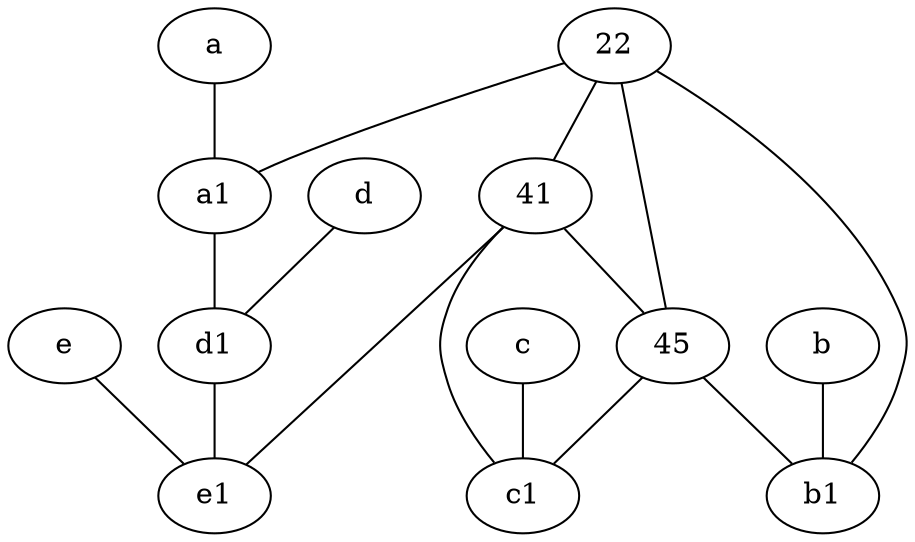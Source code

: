 graph {
	node [labelfontsize=50]
	e [labelfontsize=50 pos="7,9!"]
	a1 [labelfontsize=50 pos="8,3!"]
	b [labelfontsize=50 pos="10,4!"]
	a [labelfontsize=50 pos="8,2!"]
	41 [labelfontsize=50]
	c1 [labelfontsize=50 pos="4.5,3!"]
	22 [labelfontsize=50]
	45 [labelfontsize=50]
	b1 [labelfontsize=50 pos="9,4!"]
	d [labelfontsize=50 pos="2,5!"]
	d1 [labelfontsize=50 pos="3,5!"]
	e1 [labelfontsize=50 pos="7,7!"]
	c [labelfontsize=50 pos="4.5,2!"]
	d -- d1
	41 -- c1
	41 -- e1
	d1 -- e1
	c -- c1
	22 -- 41
	41 -- 45
	22 -- 45
	b -- b1
	e -- e1
	a1 -- d1
	a -- a1
	22 -- b1
	45 -- c1
	45 -- b1
	22 -- a1
}
